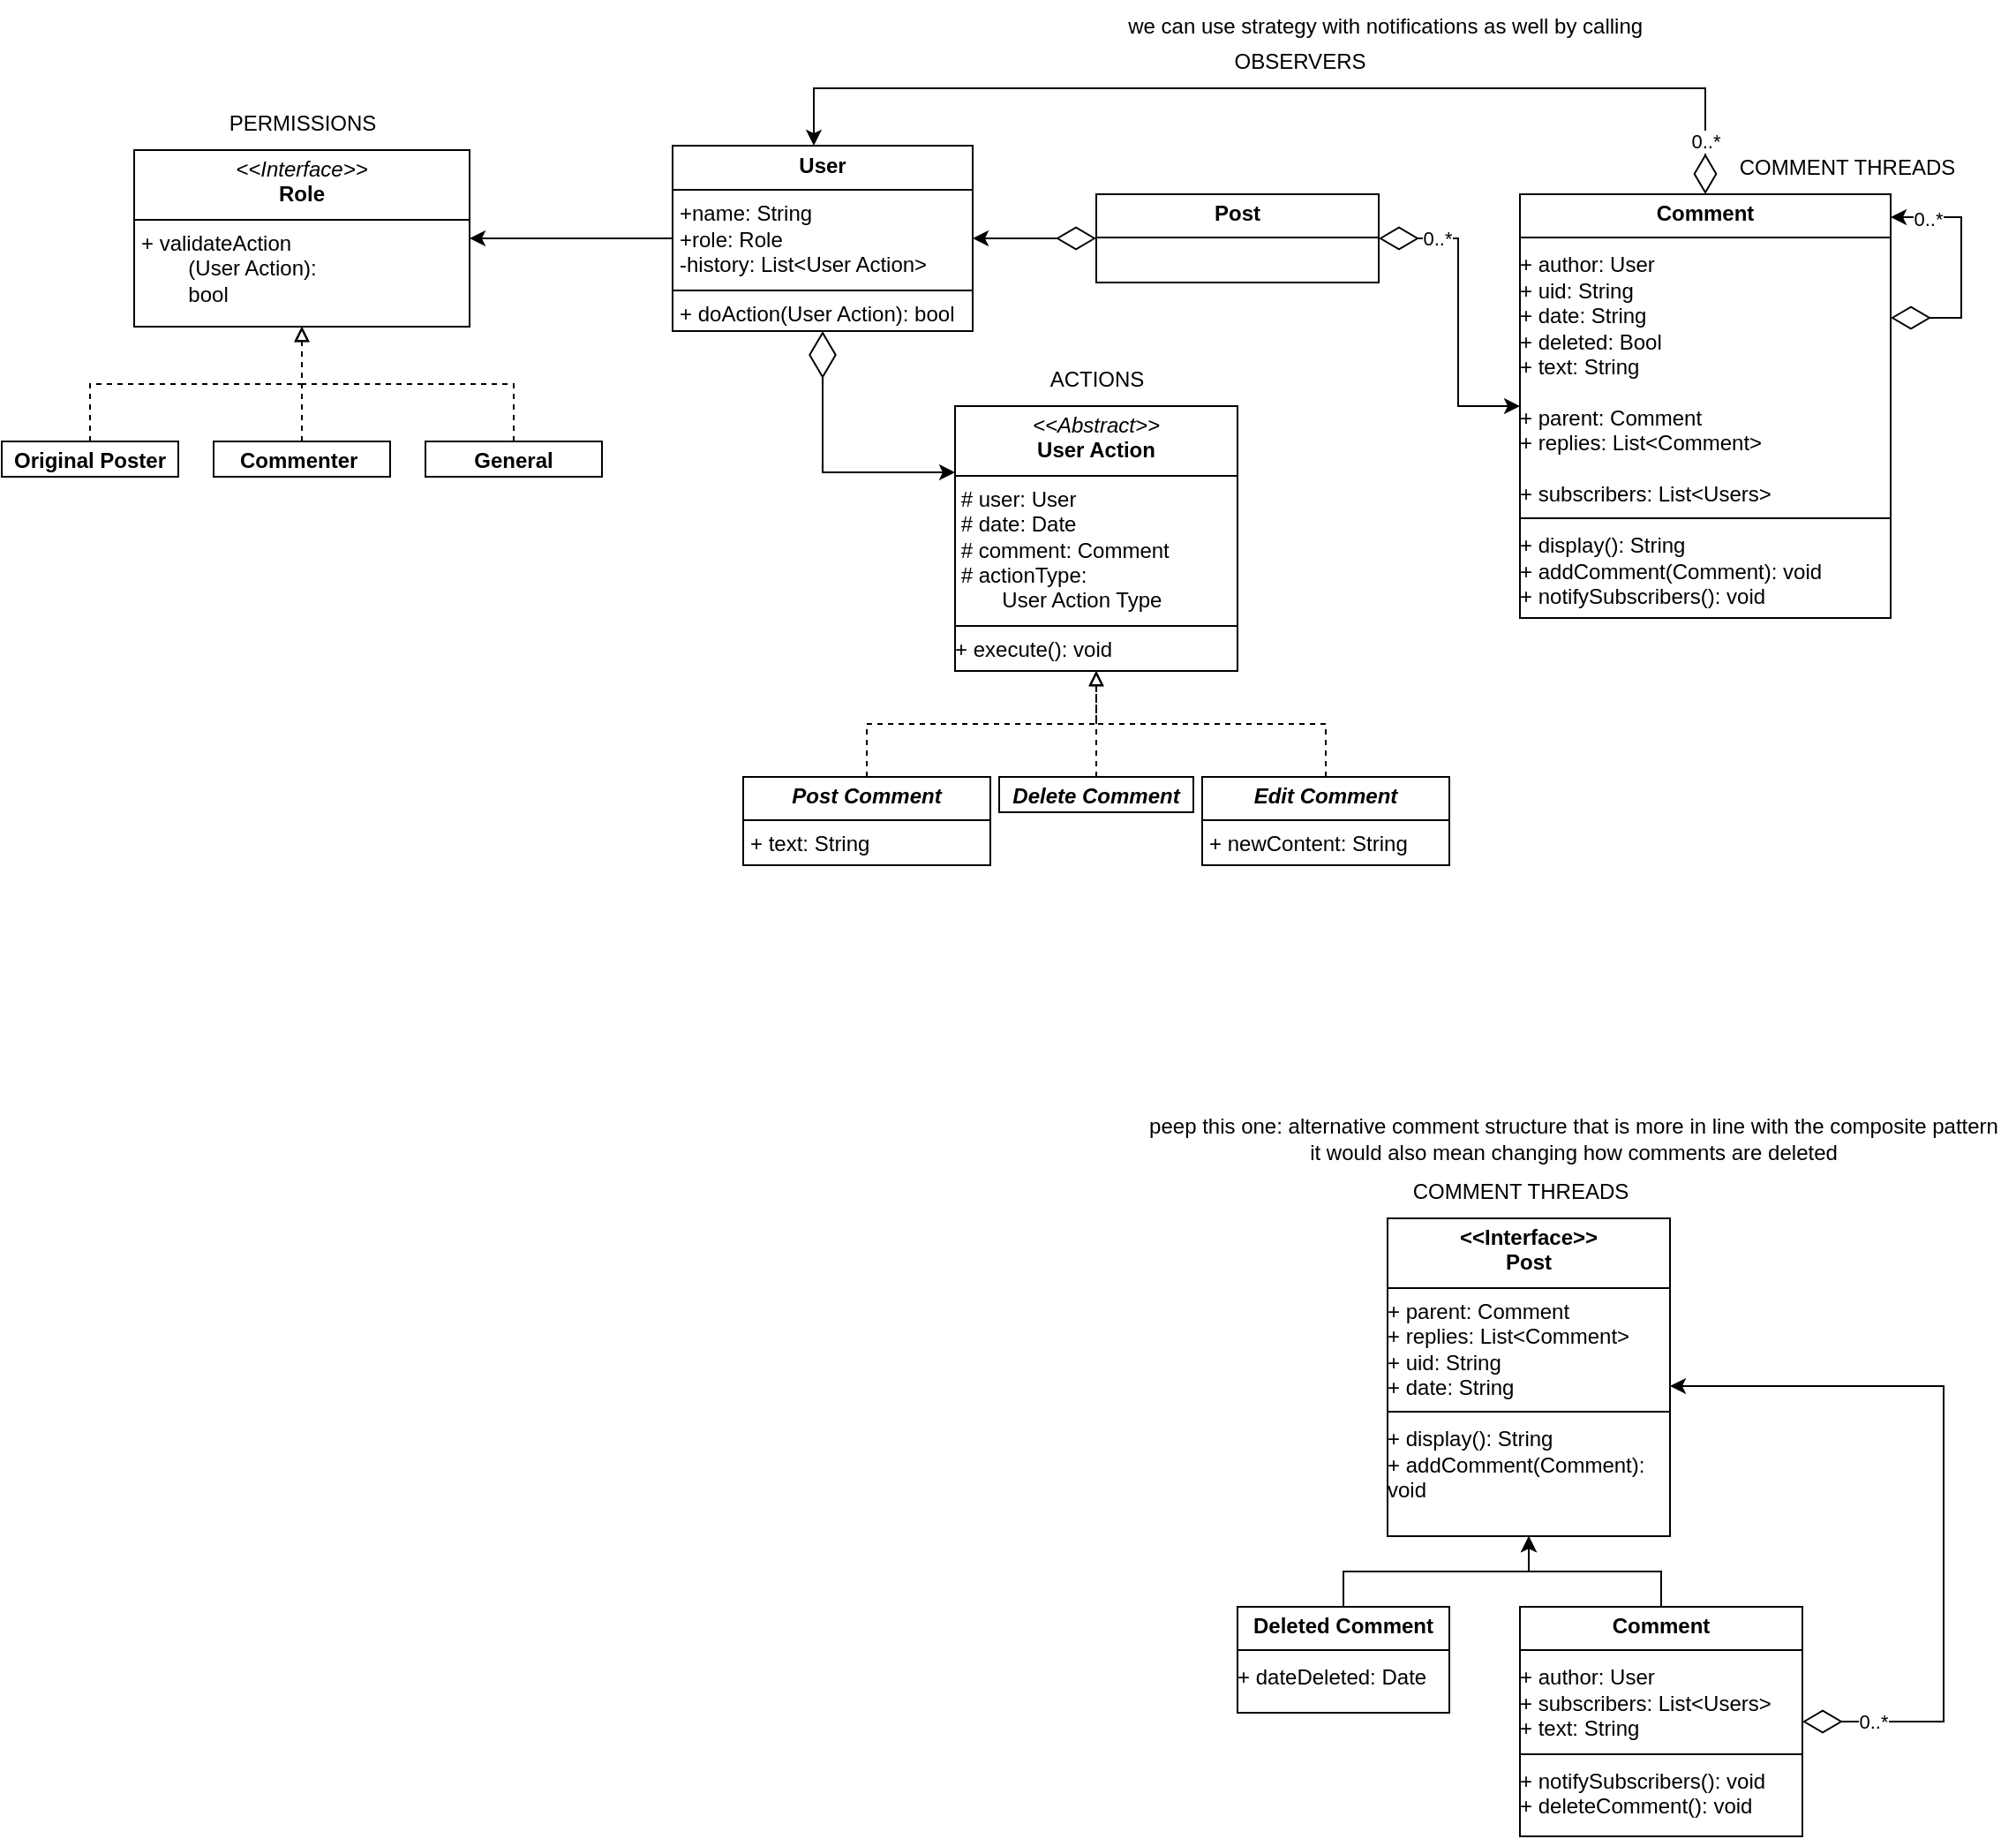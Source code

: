 <mxfile version="25.0.3">
  <diagram name="Page-1" id="dYeS0N-J2XbGxKYjIUa5">
    <mxGraphModel dx="1986" dy="579" grid="1" gridSize="10" guides="1" tooltips="1" connect="1" arrows="1" fold="1" page="1" pageScale="1" pageWidth="850" pageHeight="1100" math="0" shadow="0">
      <root>
        <mxCell id="0" />
        <mxCell id="1" parent="0" />
        <mxCell id="ACXyOTVwt8eLpyd3R-gj-3" style="edgeStyle=orthogonalEdgeStyle;rounded=0;orthogonalLoop=1;jettySize=auto;html=1;exitX=0.5;exitY=0;exitDx=0;exitDy=0;startArrow=diamondThin;startFill=0;startSize=20;" parent="1" source="IfjuIOWjXW62O33DEMEJ-1" target="IfjuIOWjXW62O33DEMEJ-4" edge="1">
          <mxGeometry relative="1" as="geometry">
            <Array as="points">
              <mxPoint x="625" y="60" />
              <mxPoint x="120" y="60" />
            </Array>
          </mxGeometry>
        </mxCell>
        <mxCell id="ACXyOTVwt8eLpyd3R-gj-5" value="0..*" style="edgeLabel;html=1;align=center;verticalAlign=middle;resizable=0;points=[];" parent="ACXyOTVwt8eLpyd3R-gj-3" vertex="1" connectable="0">
          <mxGeometry x="-0.888" y="4" relative="1" as="geometry">
            <mxPoint x="4" y="3" as="offset" />
          </mxGeometry>
        </mxCell>
        <mxCell id="IfjuIOWjXW62O33DEMEJ-1" value="&lt;p style=&quot;margin:0px;margin-top:4px;text-align:center;&quot;&gt;&lt;b&gt;Comment&lt;/b&gt;&lt;/p&gt;&lt;hr style=&quot;border-style:solid;&quot; size=&quot;1&quot;&gt;&lt;div style=&quot;height:2px;&quot;&gt;&lt;/div&gt;&lt;div&gt;+ author: User&lt;br&gt;&lt;div&gt;+ uid: String&lt;br&gt;&lt;/div&gt;&lt;div&gt;+ date: String&lt;/div&gt;&lt;div&gt;+ deleted: Bool&lt;br&gt;+ text: String&lt;br&gt;&lt;br&gt;&lt;/div&gt;&lt;/div&gt;&lt;div&gt;+ parent: Comment&lt;/div&gt;&lt;div&gt;+ replies: List&amp;lt;Comment&amp;gt;&lt;/div&gt;&lt;div&gt;&lt;br&gt;&lt;/div&gt;&lt;div&gt;+ subscribers: List&amp;lt;Users&amp;gt;&lt;/div&gt;&lt;hr style=&quot;border-style:solid;&quot; size=&quot;1&quot;&gt;&lt;div style=&quot;height:2px;&quot;&gt;&lt;br&gt;&lt;/div&gt;&lt;div style=&quot;height:2px;&quot;&gt;+ display(): String&lt;br&gt;+ addComment(Comment): void&lt;br&gt;+ notifySubscribers(): void&lt;/div&gt;&lt;div style=&quot;height:2px;&quot;&gt;&lt;br&gt;&lt;/div&gt;" style="verticalAlign=top;align=left;overflow=fill;html=1;whiteSpace=wrap;" parent="1" vertex="1">
          <mxGeometry x="520" y="120" width="210" height="240" as="geometry" />
        </mxCell>
        <mxCell id="sb-2HTpANfwCJl85uCGh-1" style="edgeStyle=orthogonalEdgeStyle;rounded=0;orthogonalLoop=1;jettySize=auto;html=1;entryX=0;entryY=0.25;entryDx=0;entryDy=0;exitX=0.5;exitY=1;exitDx=0;exitDy=0;startArrow=diamondThin;startFill=0;startSize=24;" parent="1" source="IfjuIOWjXW62O33DEMEJ-4" target="IfjuIOWjXW62O33DEMEJ-6" edge="1">
          <mxGeometry relative="1" as="geometry" />
        </mxCell>
        <mxCell id="ACXyOTVwt8eLpyd3R-gj-2" style="edgeStyle=orthogonalEdgeStyle;rounded=0;orthogonalLoop=1;jettySize=auto;html=1;" parent="1" source="IfjuIOWjXW62O33DEMEJ-4" target="sb-2HTpANfwCJl85uCGh-10" edge="1">
          <mxGeometry relative="1" as="geometry" />
        </mxCell>
        <mxCell id="IfjuIOWjXW62O33DEMEJ-4" value="&lt;p style=&quot;margin:0px;margin-top:4px;text-align:center;&quot;&gt;&lt;b&gt;User&lt;/b&gt;&lt;/p&gt;&lt;hr style=&quot;border-style:solid;&quot; size=&quot;1&quot;&gt;&lt;p style=&quot;margin:0px;margin-left:4px;&quot;&gt;+name: String&lt;/p&gt;&lt;p style=&quot;margin:0px;margin-left:4px;&quot;&gt;+role: Role&lt;br&gt;-history: List&amp;lt;User Action&amp;gt;&lt;/p&gt;&lt;hr style=&quot;border-style:solid;&quot; size=&quot;1&quot;&gt;&lt;p style=&quot;margin:0px;margin-left:4px;&quot;&gt;+ doAction(User Action): bool&lt;/p&gt;" style="verticalAlign=top;align=left;overflow=fill;html=1;whiteSpace=wrap;" parent="1" vertex="1">
          <mxGeometry x="40" y="92.5" width="170" height="105" as="geometry" />
        </mxCell>
        <mxCell id="IfjuIOWjXW62O33DEMEJ-6" value="&lt;p style=&quot;margin:0px;margin-top:4px;text-align:center;&quot;&gt;&lt;i&gt;&amp;lt;&amp;lt;Abstract&amp;gt;&amp;gt;&lt;/i&gt;&lt;br&gt;&lt;b&gt;User Action&lt;br&gt;&lt;/b&gt;&lt;/p&gt;&lt;hr style=&quot;border-style: solid;&quot; size=&quot;1&quot;&gt;&amp;nbsp;# user: User&lt;div&gt;&amp;nbsp;# date: Date&lt;/div&gt;&lt;div&gt;&amp;nbsp;# comment: Comment&lt;/div&gt;&lt;div&gt;&amp;nbsp;# actionType: &lt;br&gt;&lt;span style=&quot;white-space: pre;&quot;&gt;&#x9;&lt;/span&gt;User Action Type&amp;nbsp;&lt;br&gt;&lt;div&gt;&lt;hr style=&quot;border-style: solid;&quot; size=&quot;1&quot;&gt;+ execute(): void&lt;/div&gt;&lt;/div&gt;" style="verticalAlign=top;align=left;overflow=fill;html=1;whiteSpace=wrap;" parent="1" vertex="1">
          <mxGeometry x="200" y="240" width="160" height="150" as="geometry" />
        </mxCell>
        <mxCell id="sb-2HTpANfwCJl85uCGh-2" style="edgeStyle=orthogonalEdgeStyle;rounded=0;orthogonalLoop=1;jettySize=auto;html=1;entryX=0.5;entryY=1;entryDx=0;entryDy=0;dashed=1;endArrow=block;endFill=0;" parent="1" source="IfjuIOWjXW62O33DEMEJ-14" target="IfjuIOWjXW62O33DEMEJ-6" edge="1">
          <mxGeometry relative="1" as="geometry" />
        </mxCell>
        <mxCell id="IfjuIOWjXW62O33DEMEJ-14" value="&lt;p style=&quot;margin:0px;margin-top:4px;text-align:center;&quot;&gt;&lt;b&gt;&lt;i&gt;Post Comment&lt;/i&gt;&lt;/b&gt;&lt;br&gt;&lt;/p&gt;&lt;hr size=&quot;1&quot; style=&quot;border-style:solid;&quot;&gt;&lt;p style=&quot;margin:0px;margin-left:4px;&quot;&gt;+ text: String&lt;br&gt;&lt;/p&gt;" style="verticalAlign=top;align=left;overflow=fill;html=1;whiteSpace=wrap;" parent="1" vertex="1">
          <mxGeometry x="80" y="450" width="140" height="50" as="geometry" />
        </mxCell>
        <mxCell id="sb-2HTpANfwCJl85uCGh-3" style="edgeStyle=orthogonalEdgeStyle;rounded=0;orthogonalLoop=1;jettySize=auto;html=1;entryX=0.5;entryY=1;entryDx=0;entryDy=0;dashed=1;endArrow=block;endFill=0;" parent="1" source="IfjuIOWjXW62O33DEMEJ-17" target="IfjuIOWjXW62O33DEMEJ-6" edge="1">
          <mxGeometry relative="1" as="geometry" />
        </mxCell>
        <mxCell id="IfjuIOWjXW62O33DEMEJ-17" value="&lt;p style=&quot;margin:0px;margin-top:4px;text-align:center;&quot;&gt;&lt;b&gt;&lt;i&gt;Delete Comment&lt;/i&gt;&lt;/b&gt;&lt;br&gt;&lt;/p&gt;&lt;hr size=&quot;1&quot; style=&quot;border-style:solid;&quot;&gt;&lt;p style=&quot;margin:0px;margin-left:4px;&quot;&gt;&lt;br&gt;&lt;/p&gt;" style="verticalAlign=top;align=left;overflow=fill;html=1;whiteSpace=wrap;" parent="1" vertex="1">
          <mxGeometry x="225" y="450" width="110" height="20" as="geometry" />
        </mxCell>
        <mxCell id="sb-2HTpANfwCJl85uCGh-4" style="edgeStyle=orthogonalEdgeStyle;rounded=0;orthogonalLoop=1;jettySize=auto;html=1;entryX=0.5;entryY=1;entryDx=0;entryDy=0;exitX=0.5;exitY=0;exitDx=0;exitDy=0;dashed=1;endArrow=block;endFill=0;" parent="1" source="IfjuIOWjXW62O33DEMEJ-18" target="IfjuIOWjXW62O33DEMEJ-6" edge="1">
          <mxGeometry relative="1" as="geometry" />
        </mxCell>
        <mxCell id="IfjuIOWjXW62O33DEMEJ-18" value="&lt;p style=&quot;margin:0px;margin-top:4px;text-align:center;&quot;&gt;&lt;b&gt;&lt;i&gt;Edit Comment&lt;/i&gt;&lt;/b&gt;&lt;br&gt;&lt;/p&gt;&lt;hr size=&quot;1&quot; style=&quot;border-style:solid;&quot;&gt;&lt;p style=&quot;margin:0px;margin-left:4px;&quot;&gt;+ newContent: String&lt;br&gt;&lt;/p&gt;" style="verticalAlign=top;align=left;overflow=fill;html=1;whiteSpace=wrap;" parent="1" vertex="1">
          <mxGeometry x="340" y="450" width="140" height="50" as="geometry" />
        </mxCell>
        <mxCell id="sb-2HTpANfwCJl85uCGh-5" style="edgeStyle=orthogonalEdgeStyle;rounded=0;orthogonalLoop=1;jettySize=auto;html=1;startArrow=diamondThin;startFill=0;startSize=20;" parent="1" source="IfjuIOWjXW62O33DEMEJ-19" target="IfjuIOWjXW62O33DEMEJ-4" edge="1">
          <mxGeometry relative="1" as="geometry" />
        </mxCell>
        <mxCell id="sb-2HTpANfwCJl85uCGh-6" style="edgeStyle=orthogonalEdgeStyle;rounded=0;orthogonalLoop=1;jettySize=auto;html=1;startArrow=diamondThin;startFill=0;startSize=20;" parent="1" source="IfjuIOWjXW62O33DEMEJ-19" target="IfjuIOWjXW62O33DEMEJ-1" edge="1">
          <mxGeometry relative="1" as="geometry" />
        </mxCell>
        <mxCell id="sb-2HTpANfwCJl85uCGh-7" value="0..*" style="edgeLabel;html=1;align=center;verticalAlign=middle;resizable=0;points=[];" parent="sb-2HTpANfwCJl85uCGh-6" vertex="1" connectable="0">
          <mxGeometry x="-0.565" y="1" relative="1" as="geometry">
            <mxPoint x="-5" y="1" as="offset" />
          </mxGeometry>
        </mxCell>
        <mxCell id="IfjuIOWjXW62O33DEMEJ-19" value="&lt;p style=&quot;margin:0px;margin-top:4px;text-align:center;&quot;&gt;&lt;b&gt;Post&lt;/b&gt;&lt;/p&gt;&lt;hr style=&quot;border-style:solid;&quot; size=&quot;1&quot;&gt;" style="verticalAlign=top;align=left;overflow=fill;html=1;whiteSpace=wrap;" parent="1" vertex="1">
          <mxGeometry x="280" y="120" width="160" height="50" as="geometry" />
        </mxCell>
        <mxCell id="sb-2HTpANfwCJl85uCGh-10" value="&lt;p style=&quot;margin:0px;margin-top:4px;text-align:center;&quot;&gt;&lt;i&gt;&amp;lt;&amp;lt;Interface&amp;gt;&amp;gt;&lt;/i&gt;&lt;br&gt;&lt;b&gt;Role&lt;/b&gt;&lt;/p&gt;&lt;hr size=&quot;1&quot; style=&quot;border-style:solid;&quot;&gt;&lt;p style=&quot;margin:0px;margin-left:4px;&quot;&gt;&lt;/p&gt;&lt;p style=&quot;margin:0px;margin-left:4px;&quot;&gt;+ validateAction&lt;br&gt;&lt;span style=&quot;white-space: pre;&quot;&gt;&#x9;&lt;/span&gt;(User Action):&lt;br&gt;&lt;span style=&quot;white-space: pre;&quot;&gt;&#x9;&lt;/span&gt;bool&lt;/p&gt;" style="verticalAlign=top;align=left;overflow=fill;html=1;whiteSpace=wrap;" parent="1" vertex="1">
          <mxGeometry x="-265" y="95" width="190" height="100" as="geometry" />
        </mxCell>
        <mxCell id="sb-2HTpANfwCJl85uCGh-11" value="PERMISSIONS" style="text;html=1;align=center;verticalAlign=middle;resizable=0;points=[];autosize=1;strokeColor=none;fillColor=none;" parent="1" vertex="1">
          <mxGeometry x="-225" y="65" width="110" height="30" as="geometry" />
        </mxCell>
        <mxCell id="sb-2HTpANfwCJl85uCGh-12" style="edgeStyle=orthogonalEdgeStyle;rounded=0;orthogonalLoop=1;jettySize=auto;html=1;startArrow=diamondThin;startFill=0;startSize=20;" parent="1" source="IfjuIOWjXW62O33DEMEJ-1" target="IfjuIOWjXW62O33DEMEJ-1" edge="1">
          <mxGeometry relative="1" as="geometry">
            <Array as="points">
              <mxPoint x="770" y="190" />
              <mxPoint x="770" y="133" />
            </Array>
          </mxGeometry>
        </mxCell>
        <mxCell id="sb-2HTpANfwCJl85uCGh-13" value="0..*" style="edgeLabel;html=1;align=center;verticalAlign=middle;resizable=0;points=[];" parent="sb-2HTpANfwCJl85uCGh-12" vertex="1" connectable="0">
          <mxGeometry x="0.774" y="1" relative="1" as="geometry">
            <mxPoint x="5" as="offset" />
          </mxGeometry>
        </mxCell>
        <mxCell id="sb-2HTpANfwCJl85uCGh-14" value="&lt;div&gt;ACTIONS&lt;/div&gt;" style="text;html=1;align=center;verticalAlign=middle;resizable=0;points=[];autosize=1;strokeColor=none;fillColor=none;" parent="1" vertex="1">
          <mxGeometry x="240" y="210" width="80" height="30" as="geometry" />
        </mxCell>
        <mxCell id="sb-2HTpANfwCJl85uCGh-15" value="COMMENT THREADS" style="text;html=1;align=center;verticalAlign=middle;resizable=0;points=[];autosize=1;strokeColor=none;fillColor=none;" parent="1" vertex="1">
          <mxGeometry x="630" y="90" width="150" height="30" as="geometry" />
        </mxCell>
        <mxCell id="sb-2HTpANfwCJl85uCGh-21" style="edgeStyle=orthogonalEdgeStyle;rounded=0;orthogonalLoop=1;jettySize=auto;html=1;dashed=1;endArrow=block;endFill=0;" parent="1" source="sb-2HTpANfwCJl85uCGh-17" target="sb-2HTpANfwCJl85uCGh-10" edge="1">
          <mxGeometry relative="1" as="geometry" />
        </mxCell>
        <mxCell id="sb-2HTpANfwCJl85uCGh-17" value="&lt;p style=&quot;margin:0px;margin-top:4px;text-align:center;&quot;&gt;&lt;b&gt;Original Poster&lt;/b&gt;&lt;/p&gt;&lt;hr size=&quot;1&quot; style=&quot;border-style:solid;&quot;&gt;&lt;p style=&quot;margin:0px;margin-left:4px;&quot;&gt;+ field: Type&lt;/p&gt;&lt;hr size=&quot;1&quot; style=&quot;border-style:solid;&quot;&gt;&lt;p style=&quot;margin:0px;margin-left:4px;&quot;&gt;+ method(): Type&lt;/p&gt;" style="verticalAlign=top;align=left;overflow=fill;html=1;whiteSpace=wrap;" parent="1" vertex="1">
          <mxGeometry x="-340" y="260" width="100" height="20" as="geometry" />
        </mxCell>
        <mxCell id="sb-2HTpANfwCJl85uCGh-22" style="edgeStyle=orthogonalEdgeStyle;rounded=0;orthogonalLoop=1;jettySize=auto;html=1;dashed=1;endArrow=block;endFill=0;" parent="1" source="sb-2HTpANfwCJl85uCGh-19" target="sb-2HTpANfwCJl85uCGh-10" edge="1">
          <mxGeometry relative="1" as="geometry" />
        </mxCell>
        <mxCell id="sb-2HTpANfwCJl85uCGh-19" value="&lt;p style=&quot;margin:0px;margin-top:4px;text-align:center;&quot;&gt;&lt;b style=&quot;background-color: initial;&quot;&gt;Commenter&amp;nbsp;&lt;/b&gt;&lt;/p&gt;&lt;hr size=&quot;1&quot; style=&quot;border-style:solid;&quot;&gt;&lt;p style=&quot;margin:0px;margin-left:4px;&quot;&gt;+ field: Type&lt;/p&gt;&lt;hr size=&quot;1&quot; style=&quot;border-style:solid;&quot;&gt;&lt;p style=&quot;margin:0px;margin-left:4px;&quot;&gt;+ method(): Type&lt;/p&gt;" style="verticalAlign=top;align=left;overflow=fill;html=1;whiteSpace=wrap;" parent="1" vertex="1">
          <mxGeometry x="-220" y="260" width="100" height="20" as="geometry" />
        </mxCell>
        <mxCell id="sb-2HTpANfwCJl85uCGh-23" style="edgeStyle=orthogonalEdgeStyle;rounded=0;orthogonalLoop=1;jettySize=auto;html=1;dashed=1;endArrow=block;endFill=0;" parent="1" source="sb-2HTpANfwCJl85uCGh-20" target="sb-2HTpANfwCJl85uCGh-10" edge="1">
          <mxGeometry relative="1" as="geometry" />
        </mxCell>
        <mxCell id="sb-2HTpANfwCJl85uCGh-20" value="&lt;p style=&quot;margin:0px;margin-top:4px;text-align:center;&quot;&gt;&lt;b style=&quot;background-color: initial;&quot;&gt;General&lt;/b&gt;&lt;/p&gt;&lt;hr size=&quot;1&quot; style=&quot;border-style:solid;&quot;&gt;&lt;p style=&quot;margin:0px;margin-left:4px;&quot;&gt;+ field: Type&lt;/p&gt;&lt;hr size=&quot;1&quot; style=&quot;border-style:solid;&quot;&gt;&lt;p style=&quot;margin:0px;margin-left:4px;&quot;&gt;+ method(): Type&lt;/p&gt;" style="verticalAlign=top;align=left;overflow=fill;html=1;whiteSpace=wrap;" parent="1" vertex="1">
          <mxGeometry x="-100" y="260" width="100" height="20" as="geometry" />
        </mxCell>
        <mxCell id="ACXyOTVwt8eLpyd3R-gj-4" value="OBSERVERS" style="text;html=1;align=center;verticalAlign=middle;resizable=0;points=[];autosize=1;strokeColor=none;fillColor=none;" parent="1" vertex="1">
          <mxGeometry x="345" y="30" width="100" height="30" as="geometry" />
        </mxCell>
        <mxCell id="ZDMqE9hYmMKR4qr3V81I-8" style="edgeStyle=orthogonalEdgeStyle;rounded=0;orthogonalLoop=1;jettySize=auto;html=1;" edge="1" parent="1" source="ACXyOTVwt8eLpyd3R-gj-7" target="ACXyOTVwt8eLpyd3R-gj-10">
          <mxGeometry relative="1" as="geometry" />
        </mxCell>
        <mxCell id="ACXyOTVwt8eLpyd3R-gj-7" value="&lt;p style=&quot;margin:0px;margin-top:4px;text-align:center;&quot;&gt;&lt;b&gt;Comment&lt;/b&gt;&lt;/p&gt;&lt;hr style=&quot;border-style:solid;&quot; size=&quot;1&quot;&gt;&lt;div style=&quot;height:2px;&quot;&gt;&lt;/div&gt;&lt;div&gt;+ author: User&lt;br&gt;&lt;/div&gt;&lt;div&gt;+ subscribers: List&amp;lt;Users&amp;gt;&lt;/div&gt;&lt;div&gt;+ text: String&lt;/div&gt;&lt;hr style=&quot;border-style:solid;&quot; size=&quot;1&quot;&gt;&lt;div style=&quot;height:2px;&quot;&gt;&lt;br&gt;&lt;/div&gt;&lt;div style=&quot;height:2px;&quot;&gt;+ notifySubscribers(): void&lt;br&gt;+ deleteComment(): void&lt;/div&gt;" style="verticalAlign=top;align=left;overflow=fill;html=1;whiteSpace=wrap;" parent="1" vertex="1">
          <mxGeometry x="520" y="920" width="160" height="130" as="geometry" />
        </mxCell>
        <mxCell id="ACXyOTVwt8eLpyd3R-gj-10" value="&lt;p style=&quot;margin:0px;margin-top:4px;text-align:center;&quot;&gt;&lt;b&gt;&amp;lt;&amp;lt;Interface&amp;gt;&amp;gt;&lt;br&gt;Post&lt;/b&gt;&lt;/p&gt;&lt;hr style=&quot;border-style:solid;&quot; size=&quot;1&quot;&gt;&lt;div&gt;&lt;span style=&quot;background-color: initial;&quot;&gt;+ parent: Comment&lt;/span&gt;&lt;/div&gt;&lt;div&gt;+ replies: List&amp;lt;Comment&amp;gt;&lt;/div&gt;&lt;div&gt;+ uid: String&lt;br&gt;&lt;/div&gt;&lt;div&gt;+ date: String&lt;br&gt;&lt;/div&gt;&lt;hr style=&quot;border-style: solid;&quot; size=&quot;1&quot;&gt;&lt;div style=&quot;height: 2px;&quot;&gt;&lt;br&gt;&lt;/div&gt;&lt;div style=&quot;height: 2px;&quot;&gt;+ display(): String&lt;br&gt;+ addComment(Comment): void&lt;/div&gt;" style="verticalAlign=top;align=left;overflow=fill;html=1;whiteSpace=wrap;" parent="1" vertex="1">
          <mxGeometry x="445" y="700" width="160" height="180" as="geometry" />
        </mxCell>
        <mxCell id="ACXyOTVwt8eLpyd3R-gj-11" style="edgeStyle=orthogonalEdgeStyle;rounded=0;orthogonalLoop=1;jettySize=auto;html=1;startArrow=diamondThin;startFill=0;startSize=20;exitX=1;exitY=0.5;exitDx=0;exitDy=0;" parent="1" source="ACXyOTVwt8eLpyd3R-gj-7" target="ACXyOTVwt8eLpyd3R-gj-10" edge="1">
          <mxGeometry relative="1" as="geometry">
            <Array as="points">
              <mxPoint x="760" y="985" />
              <mxPoint x="760" y="795" />
            </Array>
          </mxGeometry>
        </mxCell>
        <mxCell id="ACXyOTVwt8eLpyd3R-gj-12" value="0..*" style="edgeLabel;html=1;align=center;verticalAlign=middle;resizable=0;points=[];" parent="ACXyOTVwt8eLpyd3R-gj-11" vertex="1" connectable="0">
          <mxGeometry x="0.774" y="1" relative="1" as="geometry">
            <mxPoint x="67" y="189" as="offset" />
          </mxGeometry>
        </mxCell>
        <mxCell id="ACXyOTVwt8eLpyd3R-gj-13" value="COMMENT THREADS" style="text;html=1;align=center;verticalAlign=middle;resizable=0;points=[];autosize=1;strokeColor=none;fillColor=none;" parent="1" vertex="1">
          <mxGeometry x="445" y="670" width="150" height="30" as="geometry" />
        </mxCell>
        <mxCell id="ACXyOTVwt8eLpyd3R-gj-15" value="peep this one: alternative comment structure that is more in line with the composite pattern&lt;br&gt;it would also mean changing how comments are deleted" style="text;html=1;align=center;verticalAlign=middle;resizable=0;points=[];autosize=1;strokeColor=none;fillColor=none;" parent="1" vertex="1">
          <mxGeometry x="300" y="635" width="500" height="40" as="geometry" />
        </mxCell>
        <mxCell id="ZDMqE9hYmMKR4qr3V81I-7" style="edgeStyle=orthogonalEdgeStyle;rounded=0;orthogonalLoop=1;jettySize=auto;html=1;" edge="1" parent="1" source="ZDMqE9hYmMKR4qr3V81I-6" target="ACXyOTVwt8eLpyd3R-gj-10">
          <mxGeometry relative="1" as="geometry" />
        </mxCell>
        <mxCell id="ZDMqE9hYmMKR4qr3V81I-6" value="&lt;p style=&quot;margin:0px;margin-top:4px;text-align:center;&quot;&gt;&lt;b&gt;Deleted Comment&lt;/b&gt;&lt;/p&gt;&lt;hr style=&quot;border-style:solid;&quot; size=&quot;1&quot;&gt;&lt;div style=&quot;height:2px;&quot;&gt;&lt;br&gt;&lt;/div&gt;&lt;div style=&quot;height:2px;&quot;&gt;+ dateDeleted: Date&lt;/div&gt;" style="verticalAlign=top;align=left;overflow=fill;html=1;whiteSpace=wrap;" vertex="1" parent="1">
          <mxGeometry x="360" y="920" width="120" height="60" as="geometry" />
        </mxCell>
        <mxCell id="ZDMqE9hYmMKR4qr3V81I-9" value="we can use strategy with notifications as well by calling&amp;nbsp;" style="text;html=1;align=center;verticalAlign=middle;resizable=0;points=[];autosize=1;strokeColor=none;fillColor=none;" vertex="1" parent="1">
          <mxGeometry x="285" y="10" width="320" height="30" as="geometry" />
        </mxCell>
      </root>
    </mxGraphModel>
  </diagram>
</mxfile>
